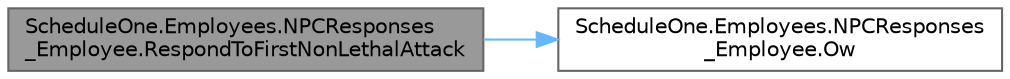 digraph "ScheduleOne.Employees.NPCResponses_Employee.RespondToFirstNonLethalAttack"
{
 // LATEX_PDF_SIZE
  bgcolor="transparent";
  edge [fontname=Helvetica,fontsize=10,labelfontname=Helvetica,labelfontsize=10];
  node [fontname=Helvetica,fontsize=10,shape=box,height=0.2,width=0.4];
  rankdir="LR";
  Node1 [id="Node000001",label="ScheduleOne.Employees.NPCResponses\l_Employee.RespondToFirstNonLethalAttack",height=0.2,width=0.4,color="gray40", fillcolor="grey60", style="filled", fontcolor="black",tooltip=" "];
  Node1 -> Node2 [id="edge1_Node000001_Node000002",color="steelblue1",style="solid",tooltip=" "];
  Node2 [id="Node000002",label="ScheduleOne.Employees.NPCResponses\l_Employee.Ow",height=0.2,width=0.4,color="grey40", fillcolor="white", style="filled",URL="$class_schedule_one_1_1_employees_1_1_n_p_c_responses___employee.html#ac9743e984d79533460c92eebf8cb1a6e",tooltip=" "];
}
